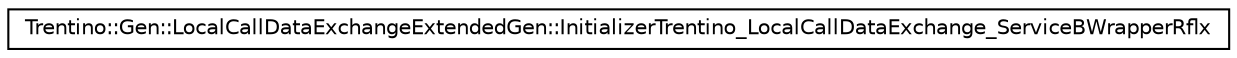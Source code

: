digraph G
{
  edge [fontname="Helvetica",fontsize="10",labelfontname="Helvetica",labelfontsize="10"];
  node [fontname="Helvetica",fontsize="10",shape=record];
  rankdir="LR";
  Node1 [label="Trentino::Gen::LocalCallDataExchangeExtendedGen::InitializerTrentino_LocalCallDataExchange_ServiceBWrapperRflx",height=0.2,width=0.4,color="black", fillcolor="white", style="filled",URL="$class_trentino_1_1_gen_1_1_local_call_data_exchange_extended_gen_1_1_initializer_trentino___locaf95538b214129f3d8e3ce6c7f19feacb.html"];
}
